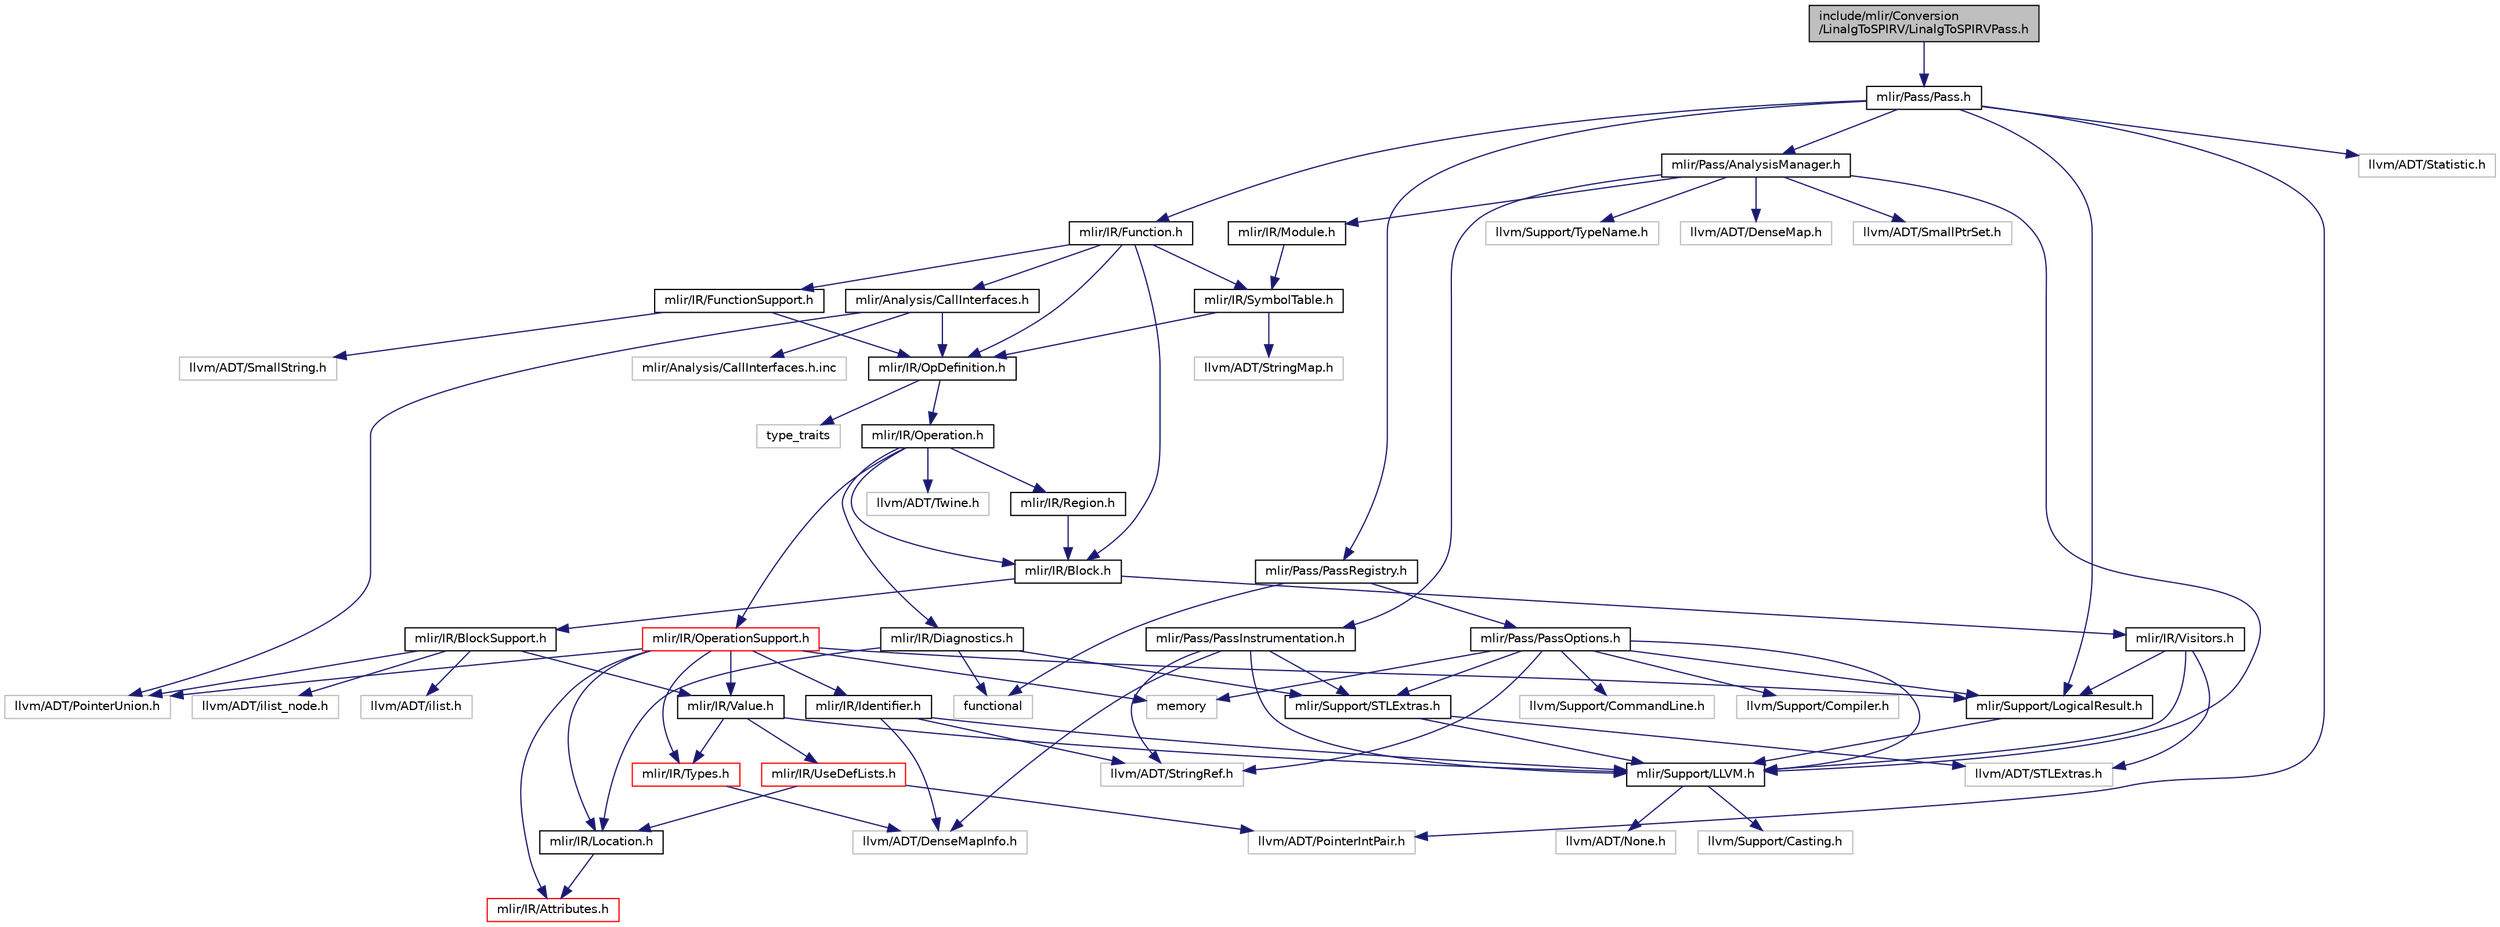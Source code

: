 digraph "include/mlir/Conversion/LinalgToSPIRV/LinalgToSPIRVPass.h"
{
  bgcolor="transparent";
  edge [fontname="Helvetica",fontsize="10",labelfontname="Helvetica",labelfontsize="10"];
  node [fontname="Helvetica",fontsize="10",shape=record];
  Node0 [label="include/mlir/Conversion\l/LinalgToSPIRV/LinalgToSPIRVPass.h",height=0.2,width=0.4,color="black", fillcolor="grey75", style="filled", fontcolor="black"];
  Node0 -> Node1 [color="midnightblue",fontsize="10",style="solid",fontname="Helvetica"];
  Node1 [label="mlir/Pass/Pass.h",height=0.2,width=0.4,color="black",URL="$Pass_8h.html"];
  Node1 -> Node2 [color="midnightblue",fontsize="10",style="solid",fontname="Helvetica"];
  Node2 [label="mlir/IR/Function.h",height=0.2,width=0.4,color="black",URL="$Function_8h.html"];
  Node2 -> Node3 [color="midnightblue",fontsize="10",style="solid",fontname="Helvetica"];
  Node3 [label="mlir/Analysis/CallInterfaces.h",height=0.2,width=0.4,color="black",URL="$CallInterfaces_8h.html"];
  Node3 -> Node4 [color="midnightblue",fontsize="10",style="solid",fontname="Helvetica"];
  Node4 [label="mlir/IR/OpDefinition.h",height=0.2,width=0.4,color="black",URL="$OpDefinition_8h.html"];
  Node4 -> Node5 [color="midnightblue",fontsize="10",style="solid",fontname="Helvetica"];
  Node5 [label="mlir/IR/Operation.h",height=0.2,width=0.4,color="black",URL="$Operation_8h.html"];
  Node5 -> Node6 [color="midnightblue",fontsize="10",style="solid",fontname="Helvetica"];
  Node6 [label="mlir/IR/Block.h",height=0.2,width=0.4,color="black",URL="$Block_8h.html"];
  Node6 -> Node7 [color="midnightblue",fontsize="10",style="solid",fontname="Helvetica"];
  Node7 [label="mlir/IR/BlockSupport.h",height=0.2,width=0.4,color="black",URL="$BlockSupport_8h.html"];
  Node7 -> Node8 [color="midnightblue",fontsize="10",style="solid",fontname="Helvetica"];
  Node8 [label="mlir/IR/Value.h",height=0.2,width=0.4,color="black",URL="$Value_8h.html"];
  Node8 -> Node9 [color="midnightblue",fontsize="10",style="solid",fontname="Helvetica"];
  Node9 [label="mlir/IR/Types.h",height=0.2,width=0.4,color="red",URL="$Types_8h.html"];
  Node9 -> Node27 [color="midnightblue",fontsize="10",style="solid",fontname="Helvetica"];
  Node27 [label="llvm/ADT/DenseMapInfo.h",height=0.2,width=0.4,color="grey75"];
  Node8 -> Node29 [color="midnightblue",fontsize="10",style="solid",fontname="Helvetica"];
  Node29 [label="mlir/IR/UseDefLists.h",height=0.2,width=0.4,color="red",URL="$UseDefLists_8h.html"];
  Node29 -> Node30 [color="midnightblue",fontsize="10",style="solid",fontname="Helvetica"];
  Node30 [label="mlir/IR/Location.h",height=0.2,width=0.4,color="black",URL="$Location_8h.html"];
  Node30 -> Node31 [color="midnightblue",fontsize="10",style="solid",fontname="Helvetica"];
  Node31 [label="mlir/IR/Attributes.h",height=0.2,width=0.4,color="red",URL="$Attributes_8h.html"];
  Node29 -> Node33 [color="midnightblue",fontsize="10",style="solid",fontname="Helvetica"];
  Node33 [label="llvm/ADT/PointerIntPair.h",height=0.2,width=0.4,color="grey75"];
  Node8 -> Node12 [color="midnightblue",fontsize="10",style="solid",fontname="Helvetica"];
  Node12 [label="mlir/Support/LLVM.h",height=0.2,width=0.4,color="black",URL="$LLVM_8h.html"];
  Node12 -> Node13 [color="midnightblue",fontsize="10",style="solid",fontname="Helvetica"];
  Node13 [label="llvm/ADT/None.h",height=0.2,width=0.4,color="grey75"];
  Node12 -> Node14 [color="midnightblue",fontsize="10",style="solid",fontname="Helvetica"];
  Node14 [label="llvm/Support/Casting.h",height=0.2,width=0.4,color="grey75"];
  Node7 -> Node37 [color="midnightblue",fontsize="10",style="solid",fontname="Helvetica"];
  Node37 [label="llvm/ADT/PointerUnion.h",height=0.2,width=0.4,color="grey75"];
  Node7 -> Node38 [color="midnightblue",fontsize="10",style="solid",fontname="Helvetica"];
  Node38 [label="llvm/ADT/ilist.h",height=0.2,width=0.4,color="grey75"];
  Node7 -> Node39 [color="midnightblue",fontsize="10",style="solid",fontname="Helvetica"];
  Node39 [label="llvm/ADT/ilist_node.h",height=0.2,width=0.4,color="grey75"];
  Node6 -> Node40 [color="midnightblue",fontsize="10",style="solid",fontname="Helvetica"];
  Node40 [label="mlir/IR/Visitors.h",height=0.2,width=0.4,color="black",URL="$Visitors_8h.html"];
  Node40 -> Node12 [color="midnightblue",fontsize="10",style="solid",fontname="Helvetica"];
  Node40 -> Node19 [color="midnightblue",fontsize="10",style="solid",fontname="Helvetica"];
  Node19 [label="mlir/Support/LogicalResult.h",height=0.2,width=0.4,color="black",URL="$LogicalResult_8h.html"];
  Node19 -> Node12 [color="midnightblue",fontsize="10",style="solid",fontname="Helvetica"];
  Node40 -> Node21 [color="midnightblue",fontsize="10",style="solid",fontname="Helvetica"];
  Node21 [label="llvm/ADT/STLExtras.h",height=0.2,width=0.4,color="grey75"];
  Node5 -> Node41 [color="midnightblue",fontsize="10",style="solid",fontname="Helvetica"];
  Node41 [label="mlir/IR/Diagnostics.h",height=0.2,width=0.4,color="black",URL="$Diagnostics_8h.html"];
  Node41 -> Node30 [color="midnightblue",fontsize="10",style="solid",fontname="Helvetica"];
  Node41 -> Node20 [color="midnightblue",fontsize="10",style="solid",fontname="Helvetica"];
  Node20 [label="mlir/Support/STLExtras.h",height=0.2,width=0.4,color="black",URL="$STLExtras_8h.html"];
  Node20 -> Node12 [color="midnightblue",fontsize="10",style="solid",fontname="Helvetica"];
  Node20 -> Node21 [color="midnightblue",fontsize="10",style="solid",fontname="Helvetica"];
  Node41 -> Node15 [color="midnightblue",fontsize="10",style="solid",fontname="Helvetica"];
  Node15 [label="functional",height=0.2,width=0.4,color="grey75"];
  Node5 -> Node42 [color="midnightblue",fontsize="10",style="solid",fontname="Helvetica"];
  Node42 [label="mlir/IR/OperationSupport.h",height=0.2,width=0.4,color="red",URL="$OperationSupport_8h.html"];
  Node42 -> Node31 [color="midnightblue",fontsize="10",style="solid",fontname="Helvetica"];
  Node42 -> Node43 [color="midnightblue",fontsize="10",style="solid",fontname="Helvetica"];
  Node43 [label="mlir/IR/Identifier.h",height=0.2,width=0.4,color="black",URL="$Identifier_8h.html"];
  Node43 -> Node12 [color="midnightblue",fontsize="10",style="solid",fontname="Helvetica"];
  Node43 -> Node27 [color="midnightblue",fontsize="10",style="solid",fontname="Helvetica"];
  Node43 -> Node44 [color="midnightblue",fontsize="10",style="solid",fontname="Helvetica"];
  Node44 [label="llvm/ADT/StringRef.h",height=0.2,width=0.4,color="grey75"];
  Node42 -> Node30 [color="midnightblue",fontsize="10",style="solid",fontname="Helvetica"];
  Node42 -> Node9 [color="midnightblue",fontsize="10",style="solid",fontname="Helvetica"];
  Node42 -> Node8 [color="midnightblue",fontsize="10",style="solid",fontname="Helvetica"];
  Node42 -> Node19 [color="midnightblue",fontsize="10",style="solid",fontname="Helvetica"];
  Node42 -> Node37 [color="midnightblue",fontsize="10",style="solid",fontname="Helvetica"];
  Node42 -> Node16 [color="midnightblue",fontsize="10",style="solid",fontname="Helvetica"];
  Node16 [label="memory",height=0.2,width=0.4,color="grey75"];
  Node5 -> Node46 [color="midnightblue",fontsize="10",style="solid",fontname="Helvetica"];
  Node46 [label="mlir/IR/Region.h",height=0.2,width=0.4,color="black",URL="$IR_2Region_8h.html"];
  Node46 -> Node6 [color="midnightblue",fontsize="10",style="solid",fontname="Helvetica"];
  Node5 -> Node47 [color="midnightblue",fontsize="10",style="solid",fontname="Helvetica"];
  Node47 [label="llvm/ADT/Twine.h",height=0.2,width=0.4,color="grey75"];
  Node4 -> Node48 [color="midnightblue",fontsize="10",style="solid",fontname="Helvetica"];
  Node48 [label="type_traits",height=0.2,width=0.4,color="grey75"];
  Node3 -> Node37 [color="midnightblue",fontsize="10",style="solid",fontname="Helvetica"];
  Node3 -> Node49 [color="midnightblue",fontsize="10",style="solid",fontname="Helvetica"];
  Node49 [label="mlir/Analysis/CallInterfaces.h.inc",height=0.2,width=0.4,color="grey75"];
  Node2 -> Node6 [color="midnightblue",fontsize="10",style="solid",fontname="Helvetica"];
  Node2 -> Node50 [color="midnightblue",fontsize="10",style="solid",fontname="Helvetica"];
  Node50 [label="mlir/IR/FunctionSupport.h",height=0.2,width=0.4,color="black",URL="$FunctionSupport_8h.html"];
  Node50 -> Node4 [color="midnightblue",fontsize="10",style="solid",fontname="Helvetica"];
  Node50 -> Node51 [color="midnightblue",fontsize="10",style="solid",fontname="Helvetica"];
  Node51 [label="llvm/ADT/SmallString.h",height=0.2,width=0.4,color="grey75"];
  Node2 -> Node4 [color="midnightblue",fontsize="10",style="solid",fontname="Helvetica"];
  Node2 -> Node52 [color="midnightblue",fontsize="10",style="solid",fontname="Helvetica"];
  Node52 [label="mlir/IR/SymbolTable.h",height=0.2,width=0.4,color="black",URL="$SymbolTable_8h.html"];
  Node52 -> Node4 [color="midnightblue",fontsize="10",style="solid",fontname="Helvetica"];
  Node52 -> Node53 [color="midnightblue",fontsize="10",style="solid",fontname="Helvetica"];
  Node53 [label="llvm/ADT/StringMap.h",height=0.2,width=0.4,color="grey75"];
  Node1 -> Node54 [color="midnightblue",fontsize="10",style="solid",fontname="Helvetica"];
  Node54 [label="mlir/Pass/AnalysisManager.h",height=0.2,width=0.4,color="black",URL="$AnalysisManager_8h.html"];
  Node54 -> Node55 [color="midnightblue",fontsize="10",style="solid",fontname="Helvetica"];
  Node55 [label="mlir/IR/Module.h",height=0.2,width=0.4,color="black",URL="$Module_8h.html"];
  Node55 -> Node52 [color="midnightblue",fontsize="10",style="solid",fontname="Helvetica"];
  Node54 -> Node56 [color="midnightblue",fontsize="10",style="solid",fontname="Helvetica"];
  Node56 [label="mlir/Pass/PassInstrumentation.h",height=0.2,width=0.4,color="black",URL="$PassInstrumentation_8h.html"];
  Node56 -> Node12 [color="midnightblue",fontsize="10",style="solid",fontname="Helvetica"];
  Node56 -> Node20 [color="midnightblue",fontsize="10",style="solid",fontname="Helvetica"];
  Node56 -> Node27 [color="midnightblue",fontsize="10",style="solid",fontname="Helvetica"];
  Node56 -> Node44 [color="midnightblue",fontsize="10",style="solid",fontname="Helvetica"];
  Node54 -> Node12 [color="midnightblue",fontsize="10",style="solid",fontname="Helvetica"];
  Node54 -> Node23 [color="midnightblue",fontsize="10",style="solid",fontname="Helvetica"];
  Node23 [label="llvm/ADT/DenseMap.h",height=0.2,width=0.4,color="grey75"];
  Node54 -> Node57 [color="midnightblue",fontsize="10",style="solid",fontname="Helvetica"];
  Node57 [label="llvm/ADT/SmallPtrSet.h",height=0.2,width=0.4,color="grey75"];
  Node54 -> Node58 [color="midnightblue",fontsize="10",style="solid",fontname="Helvetica"];
  Node58 [label="llvm/Support/TypeName.h",height=0.2,width=0.4,color="grey75"];
  Node1 -> Node59 [color="midnightblue",fontsize="10",style="solid",fontname="Helvetica"];
  Node59 [label="mlir/Pass/PassRegistry.h",height=0.2,width=0.4,color="black",URL="$PassRegistry_8h.html"];
  Node59 -> Node60 [color="midnightblue",fontsize="10",style="solid",fontname="Helvetica"];
  Node60 [label="mlir/Pass/PassOptions.h",height=0.2,width=0.4,color="black",URL="$PassOptions_8h.html"];
  Node60 -> Node12 [color="midnightblue",fontsize="10",style="solid",fontname="Helvetica"];
  Node60 -> Node19 [color="midnightblue",fontsize="10",style="solid",fontname="Helvetica"];
  Node60 -> Node20 [color="midnightblue",fontsize="10",style="solid",fontname="Helvetica"];
  Node60 -> Node44 [color="midnightblue",fontsize="10",style="solid",fontname="Helvetica"];
  Node60 -> Node61 [color="midnightblue",fontsize="10",style="solid",fontname="Helvetica"];
  Node61 [label="llvm/Support/CommandLine.h",height=0.2,width=0.4,color="grey75"];
  Node60 -> Node62 [color="midnightblue",fontsize="10",style="solid",fontname="Helvetica"];
  Node62 [label="llvm/Support/Compiler.h",height=0.2,width=0.4,color="grey75"];
  Node60 -> Node16 [color="midnightblue",fontsize="10",style="solid",fontname="Helvetica"];
  Node59 -> Node15 [color="midnightblue",fontsize="10",style="solid",fontname="Helvetica"];
  Node1 -> Node19 [color="midnightblue",fontsize="10",style="solid",fontname="Helvetica"];
  Node1 -> Node33 [color="midnightblue",fontsize="10",style="solid",fontname="Helvetica"];
  Node1 -> Node63 [color="midnightblue",fontsize="10",style="solid",fontname="Helvetica"];
  Node63 [label="llvm/ADT/Statistic.h",height=0.2,width=0.4,color="grey75"];
}
